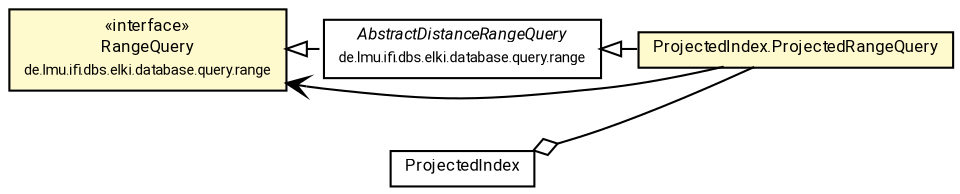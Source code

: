 #!/usr/local/bin/dot
#
# Class diagram 
# Generated by UMLGraph version R5_7_2-60-g0e99a6 (http://www.spinellis.gr/umlgraph/)
#

digraph G {
	graph [fontnames="svg"]
	edge [fontname="Roboto",fontsize=7,labelfontname="Roboto",labelfontsize=7,color="black"];
	node [fontname="Roboto",fontcolor="black",fontsize=8,shape=plaintext,margin=0,width=0,height=0];
	nodesep=0.15;
	ranksep=0.25;
	rankdir=LR;
	// de.lmu.ifi.dbs.elki.database.query.range.RangeQuery<O>
	c8463662 [label=<<table title="de.lmu.ifi.dbs.elki.database.query.range.RangeQuery" border="0" cellborder="1" cellspacing="0" cellpadding="2" bgcolor="LemonChiffon" href="../../database/query/range/RangeQuery.html" target="_parent">
		<tr><td><table border="0" cellspacing="0" cellpadding="1">
		<tr><td align="center" balign="center"> &#171;interface&#187; </td></tr>
		<tr><td align="center" balign="center"> <font face="Roboto">RangeQuery</font> </td></tr>
		<tr><td align="center" balign="center"> <font face="Roboto" point-size="7.0">de.lmu.ifi.dbs.elki.database.query.range</font> </td></tr>
		</table></td></tr>
		</table>>, URL="../../database/query/range/RangeQuery.html"];
	// de.lmu.ifi.dbs.elki.database.query.range.AbstractDistanceRangeQuery<O>
	c8464735 [label=<<table title="de.lmu.ifi.dbs.elki.database.query.range.AbstractDistanceRangeQuery" border="0" cellborder="1" cellspacing="0" cellpadding="2" href="../../database/query/range/AbstractDistanceRangeQuery.html" target="_parent">
		<tr><td><table border="0" cellspacing="0" cellpadding="1">
		<tr><td align="center" balign="center"> <font face="Roboto"><i>AbstractDistanceRangeQuery</i></font> </td></tr>
		<tr><td align="center" balign="center"> <font face="Roboto" point-size="7.0">de.lmu.ifi.dbs.elki.database.query.range</font> </td></tr>
		</table></td></tr>
		</table>>, URL="../../database/query/range/AbstractDistanceRangeQuery.html"];
	// de.lmu.ifi.dbs.elki.index.projected.ProjectedIndex<O, I>
	c8464851 [label=<<table title="de.lmu.ifi.dbs.elki.index.projected.ProjectedIndex" border="0" cellborder="1" cellspacing="0" cellpadding="2" href="ProjectedIndex.html" target="_parent">
		<tr><td><table border="0" cellspacing="0" cellpadding="1">
		<tr><td align="center" balign="center"> <font face="Roboto">ProjectedIndex</font> </td></tr>
		</table></td></tr>
		</table>>, URL="ProjectedIndex.html"];
	// de.lmu.ifi.dbs.elki.index.projected.ProjectedIndex<O, I>.ProjectedRangeQuery
	c8464853 [label=<<table title="de.lmu.ifi.dbs.elki.index.projected.ProjectedIndex.ProjectedRangeQuery" border="0" cellborder="1" cellspacing="0" cellpadding="2" bgcolor="lemonChiffon" href="ProjectedIndex.ProjectedRangeQuery.html" target="_parent">
		<tr><td><table border="0" cellspacing="0" cellpadding="1">
		<tr><td align="center" balign="center"> <font face="Roboto">ProjectedIndex.ProjectedRangeQuery</font> </td></tr>
		</table></td></tr>
		</table>>, URL="ProjectedIndex.ProjectedRangeQuery.html"];
	// de.lmu.ifi.dbs.elki.database.query.range.AbstractDistanceRangeQuery<O> implements de.lmu.ifi.dbs.elki.database.query.range.RangeQuery<O>
	c8463662 -> c8464735 [arrowtail=empty,style=dashed,dir=back,weight=9];
	// de.lmu.ifi.dbs.elki.index.projected.ProjectedIndex<O, I> has de.lmu.ifi.dbs.elki.index.projected.ProjectedIndex<O, I>.ProjectedRangeQuery
	c8464851 -> c8464853 [arrowhead=none,arrowtail=ediamond,dir=back,weight=4];
	// de.lmu.ifi.dbs.elki.index.projected.ProjectedIndex<O, I>.ProjectedRangeQuery extends de.lmu.ifi.dbs.elki.database.query.range.AbstractDistanceRangeQuery<O>
	c8464735 -> c8464853 [arrowtail=empty,dir=back,weight=10];
	// de.lmu.ifi.dbs.elki.index.projected.ProjectedIndex<O, I>.ProjectedRangeQuery navassoc de.lmu.ifi.dbs.elki.database.query.range.RangeQuery<O>
	c8464853 -> c8463662 [arrowhead=open,weight=1];
}

